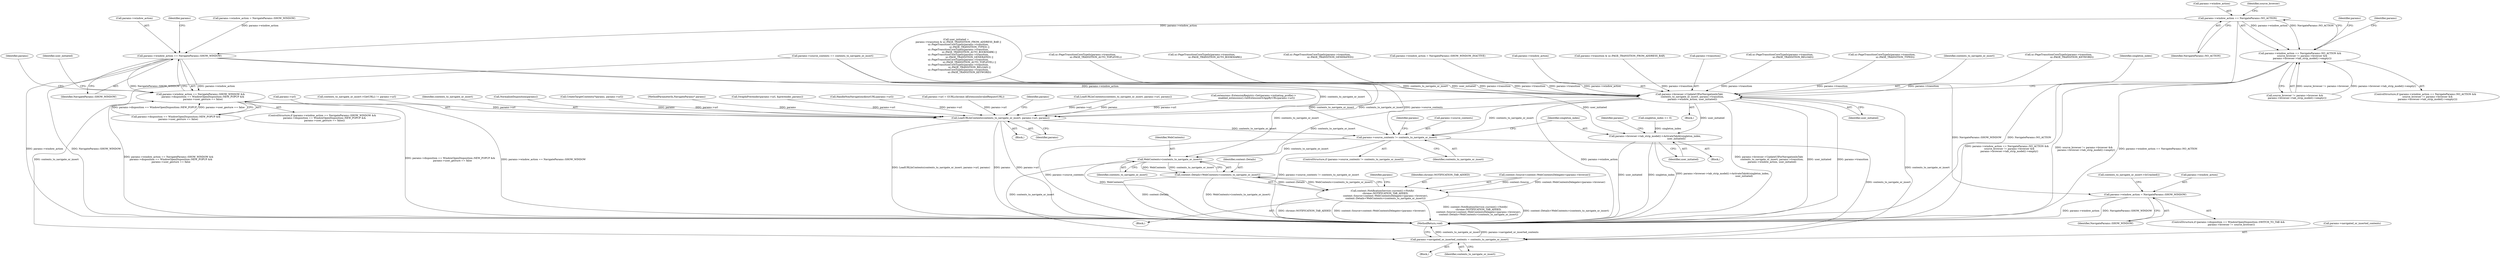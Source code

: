 digraph "0_Chrome_c552cd7b8a0862f6b3c8c6a07f98bda3721101eb_0@pointer" {
"1000313" [label="(Call,params->window_action == NavigateParams::NO_ACTION)"];
"1000312" [label="(Call,params->window_action == NavigateParams::NO_ACTION &&\n      source_browser != params->browser &&\n      params->browser->tab_strip_model()->empty())"];
"1000333" [label="(Call,params->window_action == NavigateParams::SHOW_WINDOW)"];
"1000332" [label="(Call,params->window_action == NavigateParams::SHOW_WINDOW &&\n      params->disposition == WindowOpenDisposition::NEW_POPUP &&\n      params->user_gesture == false)"];
"1000515" [label="(Call,params->browser->UpdateUIForNavigationInTab(\n        contents_to_navigate_or_insert, params->transition,\n        params->window_action, user_initiated))"];
"1000599" [label="(Call,LoadURLInContents(contents_to_navigate_or_insert, params->url, params))"];
"1000606" [label="(Call,params->source_contents != contents_to_navigate_or_insert)"];
"1000657" [label="(Call,WebContents>(contents_to_navigate_or_insert))"];
"1000655" [label="(Call,content::Details<WebContents>(contents_to_navigate_or_insert))"];
"1000646" [label="(Call,content::NotificationService::current()->Notify(\n        chrome::NOTIFICATION_TAB_ADDED,\n        content::Source<content::WebContentsDelegate>(params->browser),\n        content::Details<WebContents>(contents_to_navigate_or_insert)))"];
"1000660" [label="(Call,params->navigated_or_inserted_contents = contents_to_navigate_or_insert)"];
"1000612" [label="(Call,params->browser->tab_strip_model()->ActivateTabAt(singleton_index,\n                                                        user_initiated))"];
"1000574" [label="(Call,params->window_action = NavigateParams::SHOW_WINDOW)"];
"1000312" [label="(Call,params->window_action == NavigateParams::NO_ACTION &&\n      source_browser != params->browser &&\n      params->browser->tab_strip_model()->empty())"];
"1000614" [label="(Identifier,user_initiated)"];
"1000318" [label="(Call,source_browser != params->browser &&\n      params->browser->tab_strip_model()->empty())"];
"1000389" [label="(Call,ui::PageTransitionCoreTypeIs(params->transition,\n                                   ui::PAGE_TRANSITION_RELOAD))"];
"1000419" [label="(Call,CreateTargetContents(*params, params->url))"];
"1000656" [label="(Identifier,content::Details)"];
"1000580" [label="(Call,contents_to_navigate_or_insert->IsCrashed())"];
"1000605" [label="(ControlStructure,if (params->source_contents != contents_to_navigate_or_insert))"];
"1000102" [label="(Block,)"];
"1000365" [label="(Call,ui::PageTransitionCoreTypeIs(params->transition,\n                                   ui::PAGE_TRANSITION_TYPED))"];
"1000618" [label="(Identifier,params)"];
"1000516" [label="(Identifier,contents_to_navigate_or_insert)"];
"1000394" [label="(Call,ui::PageTransitionCoreTypeIs(params->transition,\n                                   ui::PAGE_TRANSITION_KEYWORD))"];
"1000599" [label="(Call,LoadURLInContents(contents_to_navigate_or_insert, params->url, params))"];
"1000574" [label="(Call,params->window_action = NavigateParams::SHOW_WINDOW)"];
"1000659" [label="(Identifier,contents_to_navigate_or_insert)"];
"1000606" [label="(Call,params->source_contents != contents_to_navigate_or_insert)"];
"1000317" [label="(Identifier,NavigateParams::NO_ACTION)"];
"1000664" [label="(Identifier,contents_to_navigate_or_insert)"];
"1000660" [label="(Call,params->navigated_or_inserted_contents = contents_to_navigate_or_insert)"];
"1000559" [label="(Identifier,singleton_index)"];
"1000662" [label="(Identifier,params)"];
"1000383" [label="(Call,ui::PageTransitionCoreTypeIs(params->transition,\n                                   ui::PAGE_TRANSITION_AUTO_TOPLEVEL))"];
"1000101" [label="(MethodParameterIn,NavigateParams* params)"];
"1000442" [label="(Call,SwapInPrerender(params->url, &prerender_params))"];
"1000332" [label="(Call,params->window_action == NavigateParams::SHOW_WINDOW &&\n      params->disposition == WindowOpenDisposition::NEW_POPUP &&\n      params->user_gesture == false)"];
"1000611" [label="(Block,)"];
"1000657" [label="(Call,WebContents>(contents_to_navigate_or_insert))"];
"1000607" [label="(Call,params->source_contents)"];
"1000311" [label="(ControlStructure,if (params->window_action == NavigateParams::NO_ACTION &&\n      source_browser != params->browser &&\n      params->browser->tab_strip_model()->empty()))"];
"1000356" [label="(Call,user_initiated =\n      params->transition & ui::PAGE_TRANSITION_FROM_ADDRESS_BAR ||\n      ui::PageTransitionCoreTypeIs(params->transition,\n                                   ui::PAGE_TRANSITION_TYPED) ||\n      ui::PageTransitionCoreTypeIs(params->transition,\n                                   ui::PAGE_TRANSITION_AUTO_BOOKMARK) ||\n      ui::PageTransitionCoreTypeIs(params->transition,\n                                   ui::PAGE_TRANSITION_GENERATED) ||\n      ui::PageTransitionCoreTypeIs(params->transition,\n                                   ui::PAGE_TRANSITION_AUTO_TOPLEVEL) ||\n      ui::PageTransitionCoreTypeIs(params->transition,\n                                   ui::PAGE_TRANSITION_RELOAD) ||\n      ui::PageTransitionCoreTypeIs(params->transition,\n                                   ui::PAGE_TRANSITION_KEYWORD))"];
"1000578" [label="(Identifier,NavigateParams::SHOW_WINDOW)"];
"1000335" [label="(Identifier,params)"];
"1000313" [label="(Call,params->window_action == NavigateParams::NO_ACTION)"];
"1000464" [label="(Call,HandleNonNavigationAboutURL(params->url))"];
"1000371" [label="(Call,ui::PageTransitionCoreTypeIs(params->transition,\n                                   ui::PAGE_TRANSITION_AUTO_BOOKMARK))"];
"1000665" [label="(MethodReturn,void)"];
"1000610" [label="(Identifier,contents_to_navigate_or_insert)"];
"1000377" [label="(Call,ui::PageTransitionCoreTypeIs(params->transition,\n                                   ui::PAGE_TRANSITION_GENERATED))"];
"1000136" [label="(Call,params->url = GURL(chrome::kExtensionInvalidRequestURL))"];
"1000523" [label="(Identifier,user_initiated)"];
"1000331" [label="(ControlStructure,if (params->window_action == NavigateParams::SHOW_WINDOW &&\n      params->disposition == WindowOpenDisposition::NEW_POPUP &&\n      params->user_gesture == false))"];
"1000608" [label="(Identifier,params)"];
"1000350" [label="(Call,params->window_action = NavigateParams::SHOW_WINDOW_INACTIVE)"];
"1000655" [label="(Call,content::Details<WebContents>(contents_to_navigate_or_insert))"];
"1000337" [label="(Identifier,NavigateParams::SHOW_WINDOW)"];
"1000520" [label="(Call,params->window_action)"];
"1000359" [label="(Call,params->transition & ui::PAGE_TRANSITION_FROM_ADDRESS_BAR)"];
"1000658" [label="(Identifier,WebContents)"];
"1000646" [label="(Call,content::NotificationService::current()->Notify(\n        chrome::NOTIFICATION_TAB_ADDED,\n        content::Source<content::WebContentsDelegate>(params->browser),\n        content::Details<WebContents>(contents_to_navigate_or_insert)))"];
"1000645" [label="(Block,)"];
"1000661" [label="(Call,params->navigated_or_inserted_contents)"];
"1000562" [label="(ControlStructure,if (params->disposition == WindowOpenDisposition::SWITCH_TO_TAB &&\n        params->browser != source_browser))"];
"1000341" [label="(Identifier,params)"];
"1000469" [label="(Call,LoadURLInContents(contents_to_navigate_or_insert, params->url, params))"];
"1000598" [label="(Block,)"];
"1000338" [label="(Call,params->disposition == WindowOpenDisposition::NEW_POPUP &&\n      params->user_gesture == false)"];
"1000128" [label="(Call,extensions::ExtensionRegistry::Get(params->initiating_profile)->\n        enabled_extensions().GetExtensionOrAppByURL(params->url))"];
"1000613" [label="(Identifier,singleton_index)"];
"1000328" [label="(Identifier,params)"];
"1000352" [label="(Identifier,params)"];
"1000647" [label="(Identifier,chrome::NOTIFICATION_TAB_ADDED)"];
"1000601" [label="(Call,params->url)"];
"1000333" [label="(Call,params->window_action == NavigateParams::SHOW_WINDOW)"];
"1000517" [label="(Call,params->transition)"];
"1000593" [label="(Call,contents_to_navigate_or_insert->GetURL() != params->url)"];
"1000648" [label="(Call,content::Source<content::WebContentsDelegate>(params->browser))"];
"1000326" [label="(Call,params->window_action = NavigateParams::SHOW_WINDOW)"];
"1000357" [label="(Identifier,user_initiated)"];
"1000612" [label="(Call,params->browser->tab_strip_model()->ActivateTabAt(singleton_index,\n                                                        user_initiated))"];
"1000575" [label="(Call,params->window_action)"];
"1000314" [label="(Call,params->window_action)"];
"1000604" [label="(Identifier,params)"];
"1000515" [label="(Call,params->browser->UpdateUIForNavigationInTab(\n        contents_to_navigate_or_insert, params->transition,\n        params->window_action, user_initiated))"];
"1000558" [label="(Call,singleton_index >= 0)"];
"1000320" [label="(Identifier,source_browser)"];
"1000502" [label="(Call,params->source_contents == contents_to_navigate_or_insert)"];
"1000514" [label="(Block,)"];
"1000642" [label="(Identifier,params)"];
"1000334" [label="(Call,params->window_action)"];
"1000600" [label="(Identifier,contents_to_navigate_or_insert)"];
"1000309" [label="(Call,NormalizeDisposition(params))"];
"1000313" -> "1000312"  [label="AST: "];
"1000313" -> "1000317"  [label="CFG: "];
"1000314" -> "1000313"  [label="AST: "];
"1000317" -> "1000313"  [label="AST: "];
"1000320" -> "1000313"  [label="CFG: "];
"1000312" -> "1000313"  [label="CFG: "];
"1000313" -> "1000665"  [label="DDG: NavigateParams::NO_ACTION"];
"1000313" -> "1000312"  [label="DDG: params->window_action"];
"1000313" -> "1000312"  [label="DDG: NavigateParams::NO_ACTION"];
"1000313" -> "1000333"  [label="DDG: params->window_action"];
"1000312" -> "1000311"  [label="AST: "];
"1000312" -> "1000318"  [label="CFG: "];
"1000318" -> "1000312"  [label="AST: "];
"1000328" -> "1000312"  [label="CFG: "];
"1000335" -> "1000312"  [label="CFG: "];
"1000312" -> "1000665"  [label="DDG: params->window_action == NavigateParams::NO_ACTION &&\n      source_browser != params->browser &&\n      params->browser->tab_strip_model()->empty()"];
"1000312" -> "1000665"  [label="DDG: source_browser != params->browser &&\n      params->browser->tab_strip_model()->empty()"];
"1000312" -> "1000665"  [label="DDG: params->window_action == NavigateParams::NO_ACTION"];
"1000318" -> "1000312"  [label="DDG: source_browser != params->browser"];
"1000318" -> "1000312"  [label="DDG: params->browser->tab_strip_model()->empty()"];
"1000333" -> "1000332"  [label="AST: "];
"1000333" -> "1000337"  [label="CFG: "];
"1000334" -> "1000333"  [label="AST: "];
"1000337" -> "1000333"  [label="AST: "];
"1000341" -> "1000333"  [label="CFG: "];
"1000332" -> "1000333"  [label="CFG: "];
"1000333" -> "1000665"  [label="DDG: params->window_action"];
"1000333" -> "1000665"  [label="DDG: NavigateParams::SHOW_WINDOW"];
"1000333" -> "1000332"  [label="DDG: params->window_action"];
"1000333" -> "1000332"  [label="DDG: NavigateParams::SHOW_WINDOW"];
"1000326" -> "1000333"  [label="DDG: params->window_action"];
"1000333" -> "1000515"  [label="DDG: params->window_action"];
"1000333" -> "1000574"  [label="DDG: NavigateParams::SHOW_WINDOW"];
"1000332" -> "1000331"  [label="AST: "];
"1000332" -> "1000338"  [label="CFG: "];
"1000338" -> "1000332"  [label="AST: "];
"1000352" -> "1000332"  [label="CFG: "];
"1000357" -> "1000332"  [label="CFG: "];
"1000332" -> "1000665"  [label="DDG: params->window_action == NavigateParams::SHOW_WINDOW"];
"1000332" -> "1000665"  [label="DDG: params->window_action == NavigateParams::SHOW_WINDOW &&\n      params->disposition == WindowOpenDisposition::NEW_POPUP &&\n      params->user_gesture == false"];
"1000332" -> "1000665"  [label="DDG: params->disposition == WindowOpenDisposition::NEW_POPUP &&\n      params->user_gesture == false"];
"1000338" -> "1000332"  [label="DDG: params->disposition == WindowOpenDisposition::NEW_POPUP"];
"1000338" -> "1000332"  [label="DDG: params->user_gesture == false"];
"1000515" -> "1000514"  [label="AST: "];
"1000515" -> "1000523"  [label="CFG: "];
"1000516" -> "1000515"  [label="AST: "];
"1000517" -> "1000515"  [label="AST: "];
"1000520" -> "1000515"  [label="AST: "];
"1000523" -> "1000515"  [label="AST: "];
"1000559" -> "1000515"  [label="CFG: "];
"1000515" -> "1000665"  [label="DDG: params->window_action"];
"1000515" -> "1000665"  [label="DDG: params->browser->UpdateUIForNavigationInTab(\n        contents_to_navigate_or_insert, params->transition,\n        params->window_action, user_initiated)"];
"1000515" -> "1000665"  [label="DDG: user_initiated"];
"1000515" -> "1000665"  [label="DDG: params->transition"];
"1000502" -> "1000515"  [label="DDG: contents_to_navigate_or_insert"];
"1000383" -> "1000515"  [label="DDG: params->transition"];
"1000365" -> "1000515"  [label="DDG: params->transition"];
"1000389" -> "1000515"  [label="DDG: params->transition"];
"1000371" -> "1000515"  [label="DDG: params->transition"];
"1000394" -> "1000515"  [label="DDG: params->transition"];
"1000359" -> "1000515"  [label="DDG: params->transition"];
"1000377" -> "1000515"  [label="DDG: params->transition"];
"1000350" -> "1000515"  [label="DDG: params->window_action"];
"1000356" -> "1000515"  [label="DDG: user_initiated"];
"1000515" -> "1000599"  [label="DDG: contents_to_navigate_or_insert"];
"1000515" -> "1000606"  [label="DDG: contents_to_navigate_or_insert"];
"1000515" -> "1000612"  [label="DDG: user_initiated"];
"1000515" -> "1000657"  [label="DDG: contents_to_navigate_or_insert"];
"1000515" -> "1000660"  [label="DDG: contents_to_navigate_or_insert"];
"1000599" -> "1000598"  [label="AST: "];
"1000599" -> "1000604"  [label="CFG: "];
"1000600" -> "1000599"  [label="AST: "];
"1000601" -> "1000599"  [label="AST: "];
"1000604" -> "1000599"  [label="AST: "];
"1000608" -> "1000599"  [label="CFG: "];
"1000599" -> "1000665"  [label="DDG: LoadURLInContents(contents_to_navigate_or_insert, params->url, params)"];
"1000599" -> "1000665"  [label="DDG: params"];
"1000599" -> "1000665"  [label="DDG: params->url"];
"1000502" -> "1000599"  [label="DDG: contents_to_navigate_or_insert"];
"1000128" -> "1000599"  [label="DDG: params->url"];
"1000419" -> "1000599"  [label="DDG: params->url"];
"1000469" -> "1000599"  [label="DDG: params->url"];
"1000469" -> "1000599"  [label="DDG: params"];
"1000136" -> "1000599"  [label="DDG: params->url"];
"1000442" -> "1000599"  [label="DDG: params->url"];
"1000593" -> "1000599"  [label="DDG: params->url"];
"1000464" -> "1000599"  [label="DDG: params->url"];
"1000309" -> "1000599"  [label="DDG: params"];
"1000101" -> "1000599"  [label="DDG: params"];
"1000599" -> "1000606"  [label="DDG: contents_to_navigate_or_insert"];
"1000606" -> "1000605"  [label="AST: "];
"1000606" -> "1000610"  [label="CFG: "];
"1000607" -> "1000606"  [label="AST: "];
"1000610" -> "1000606"  [label="AST: "];
"1000613" -> "1000606"  [label="CFG: "];
"1000642" -> "1000606"  [label="CFG: "];
"1000606" -> "1000665"  [label="DDG: params->source_contents"];
"1000606" -> "1000665"  [label="DDG: params->source_contents != contents_to_navigate_or_insert"];
"1000502" -> "1000606"  [label="DDG: params->source_contents"];
"1000502" -> "1000606"  [label="DDG: contents_to_navigate_or_insert"];
"1000606" -> "1000657"  [label="DDG: contents_to_navigate_or_insert"];
"1000606" -> "1000660"  [label="DDG: contents_to_navigate_or_insert"];
"1000657" -> "1000655"  [label="AST: "];
"1000657" -> "1000659"  [label="CFG: "];
"1000658" -> "1000657"  [label="AST: "];
"1000659" -> "1000657"  [label="AST: "];
"1000655" -> "1000657"  [label="CFG: "];
"1000657" -> "1000665"  [label="DDG: WebContents"];
"1000657" -> "1000655"  [label="DDG: WebContents"];
"1000657" -> "1000655"  [label="DDG: contents_to_navigate_or_insert"];
"1000502" -> "1000657"  [label="DDG: contents_to_navigate_or_insert"];
"1000657" -> "1000660"  [label="DDG: contents_to_navigate_or_insert"];
"1000655" -> "1000646"  [label="AST: "];
"1000656" -> "1000655"  [label="AST: "];
"1000646" -> "1000655"  [label="CFG: "];
"1000655" -> "1000665"  [label="DDG: content::Details"];
"1000655" -> "1000665"  [label="DDG: WebContents>(contents_to_navigate_or_insert)"];
"1000655" -> "1000646"  [label="DDG: content::Details"];
"1000655" -> "1000646"  [label="DDG: WebContents>(contents_to_navigate_or_insert)"];
"1000646" -> "1000645"  [label="AST: "];
"1000647" -> "1000646"  [label="AST: "];
"1000648" -> "1000646"  [label="AST: "];
"1000662" -> "1000646"  [label="CFG: "];
"1000646" -> "1000665"  [label="DDG: content::NotificationService::current()->Notify(\n        chrome::NOTIFICATION_TAB_ADDED,\n        content::Source<content::WebContentsDelegate>(params->browser),\n        content::Details<WebContents>(contents_to_navigate_or_insert))"];
"1000646" -> "1000665"  [label="DDG: content::Details<WebContents>(contents_to_navigate_or_insert)"];
"1000646" -> "1000665"  [label="DDG: chrome::NOTIFICATION_TAB_ADDED"];
"1000646" -> "1000665"  [label="DDG: content::Source<content::WebContentsDelegate>(params->browser)"];
"1000648" -> "1000646"  [label="DDG: content::Source"];
"1000648" -> "1000646"  [label="DDG: content::WebContentsDelegate>(params->browser)"];
"1000660" -> "1000102"  [label="AST: "];
"1000660" -> "1000664"  [label="CFG: "];
"1000661" -> "1000660"  [label="AST: "];
"1000664" -> "1000660"  [label="AST: "];
"1000665" -> "1000660"  [label="CFG: "];
"1000660" -> "1000665"  [label="DDG: contents_to_navigate_or_insert"];
"1000660" -> "1000665"  [label="DDG: params->navigated_or_inserted_contents"];
"1000502" -> "1000660"  [label="DDG: contents_to_navigate_or_insert"];
"1000612" -> "1000611"  [label="AST: "];
"1000612" -> "1000614"  [label="CFG: "];
"1000613" -> "1000612"  [label="AST: "];
"1000614" -> "1000612"  [label="AST: "];
"1000618" -> "1000612"  [label="CFG: "];
"1000612" -> "1000665"  [label="DDG: user_initiated"];
"1000612" -> "1000665"  [label="DDG: singleton_index"];
"1000612" -> "1000665"  [label="DDG: params->browser->tab_strip_model()->ActivateTabAt(singleton_index,\n                                                        user_initiated)"];
"1000558" -> "1000612"  [label="DDG: singleton_index"];
"1000356" -> "1000612"  [label="DDG: user_initiated"];
"1000574" -> "1000562"  [label="AST: "];
"1000574" -> "1000578"  [label="CFG: "];
"1000575" -> "1000574"  [label="AST: "];
"1000578" -> "1000574"  [label="AST: "];
"1000580" -> "1000574"  [label="CFG: "];
"1000574" -> "1000665"  [label="DDG: params->window_action"];
"1000574" -> "1000665"  [label="DDG: NavigateParams::SHOW_WINDOW"];
}
